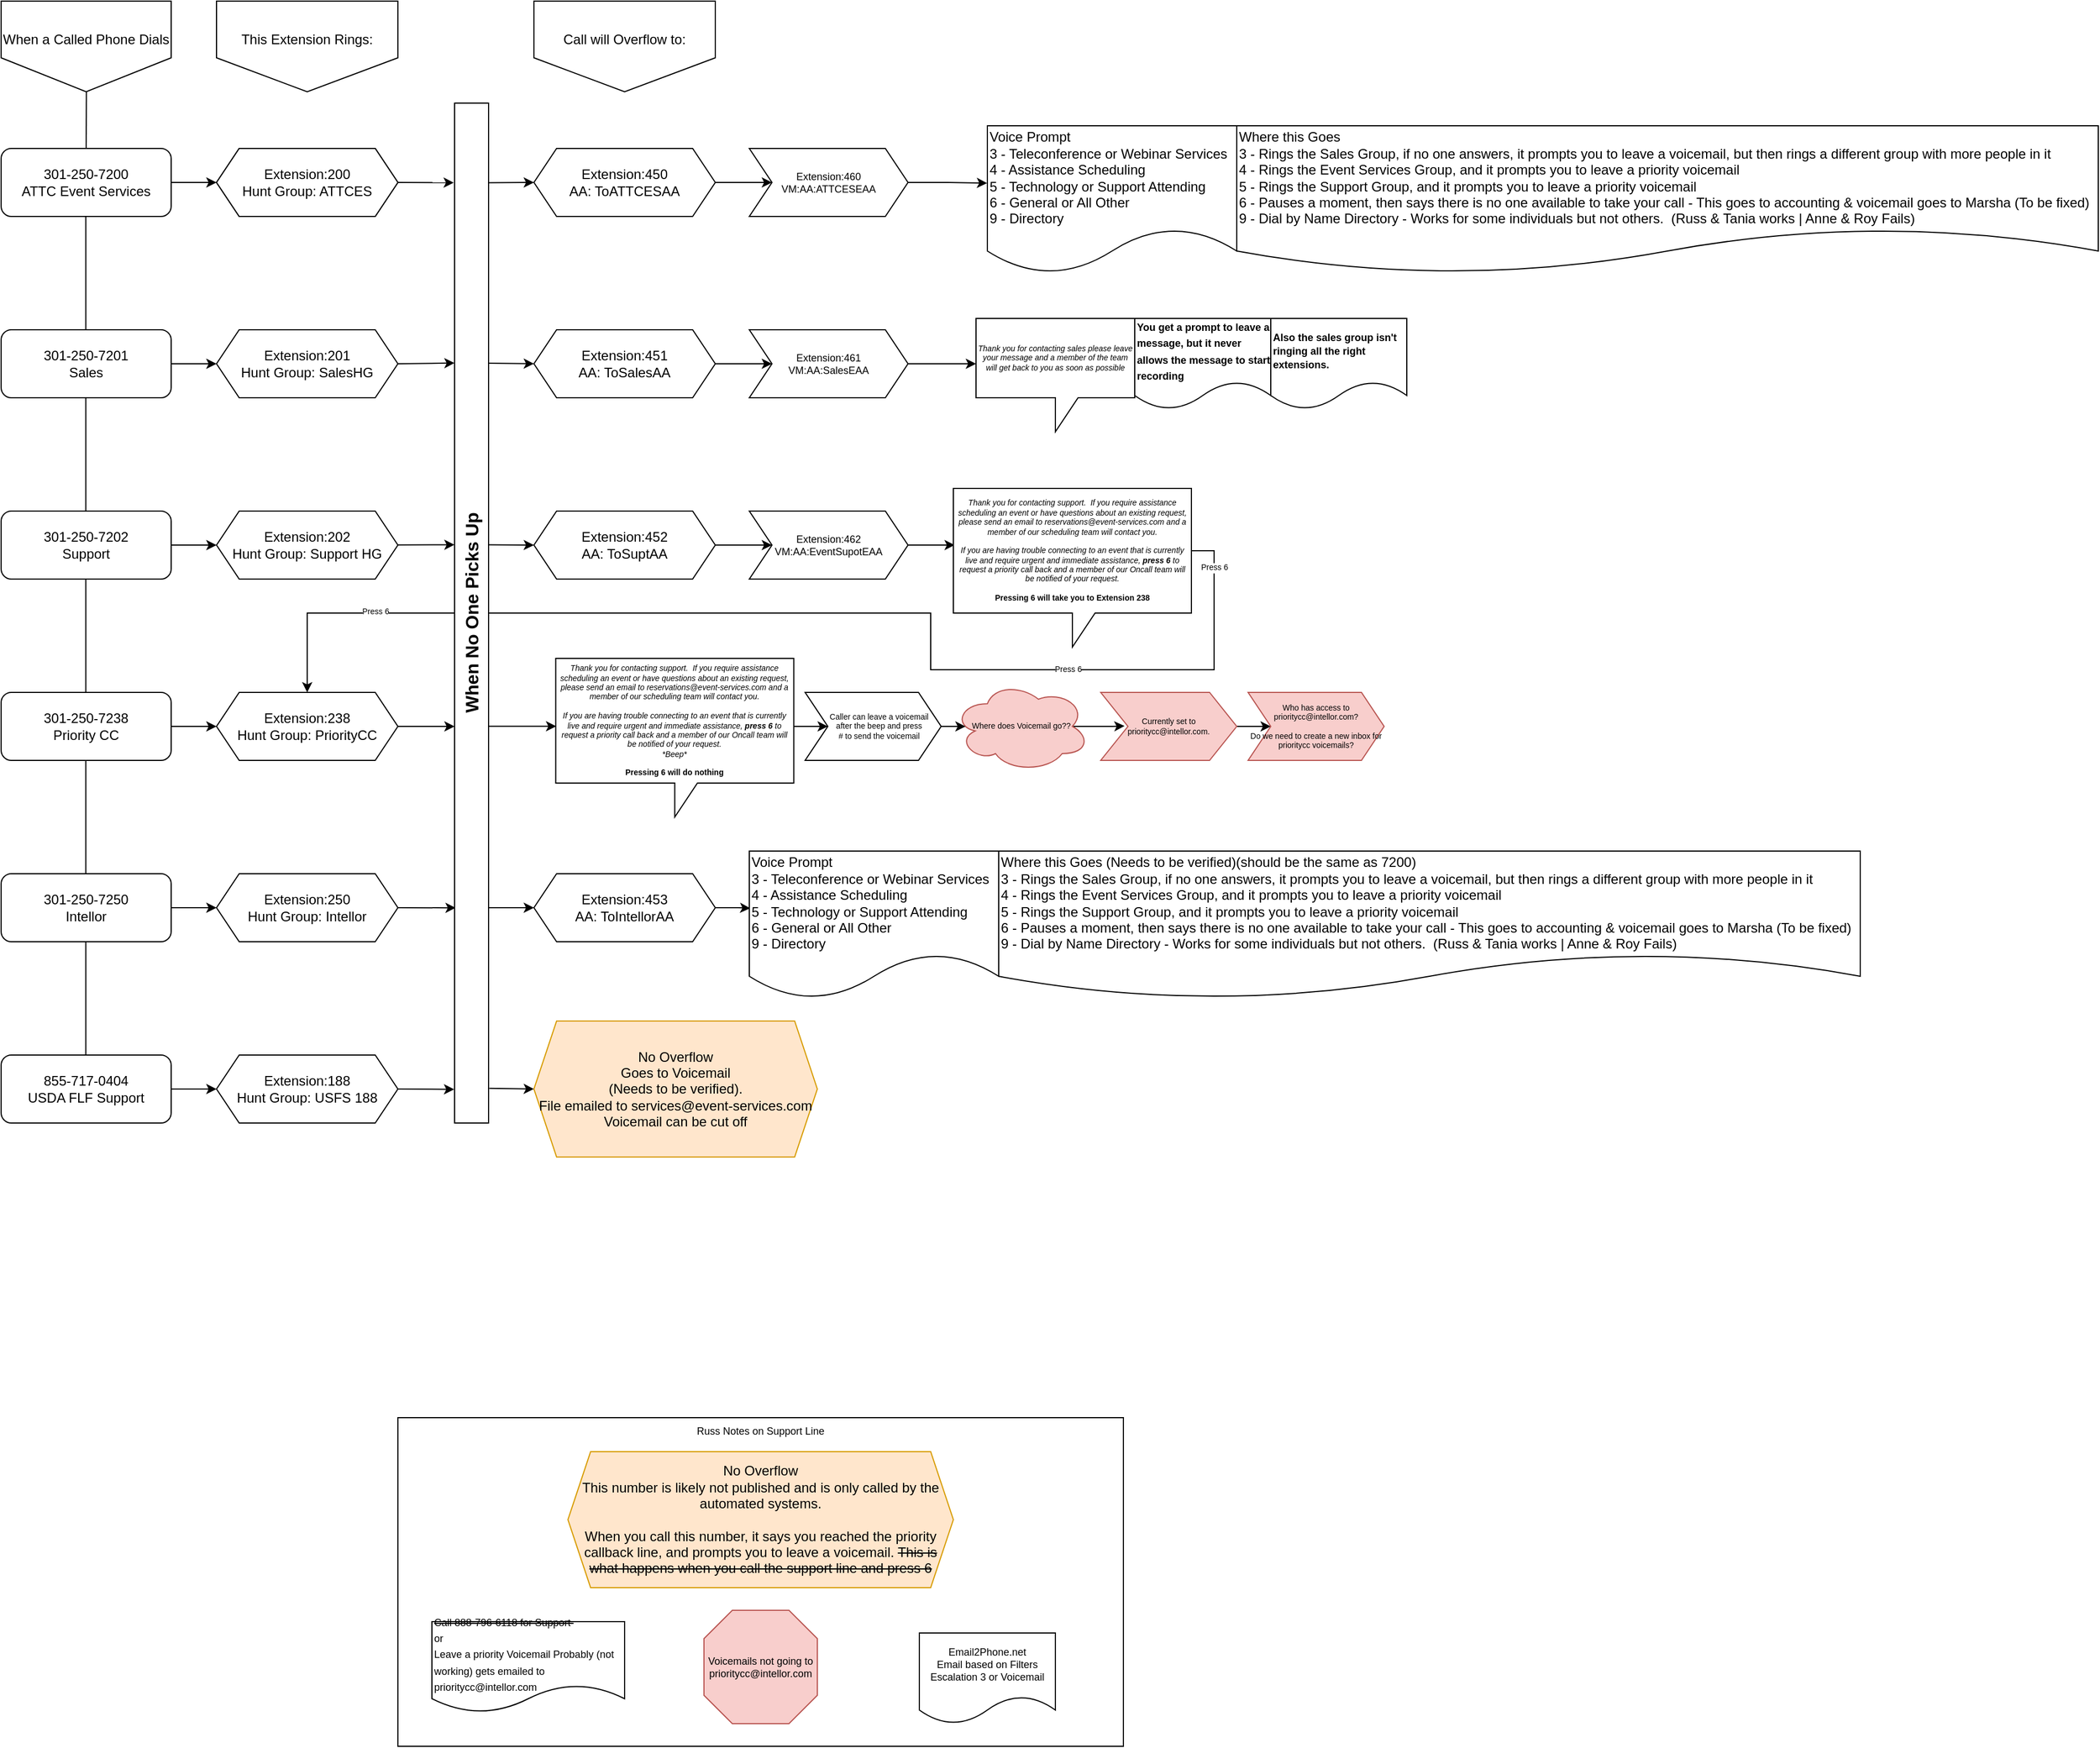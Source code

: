 <mxfile version="20.2.4" type="github">
  <diagram id="C5RBs43oDa-KdzZeNtuy" name="Page-1">
    <mxGraphModel dx="1188" dy="1097" grid="1" gridSize="10" guides="1" tooltips="1" connect="1" arrows="1" fold="1" page="0" pageScale="1" pageWidth="1169" pageHeight="827" math="0" shadow="0">
      <root>
        <mxCell id="WIyWlLk6GJQsqaUBKTNV-0" />
        <mxCell id="WIyWlLk6GJQsqaUBKTNV-1" parent="WIyWlLk6GJQsqaUBKTNV-0" />
        <mxCell id="1OxyW0Cfibc23PzOv6HA-44" value="Russ Notes on Support Line" style="rounded=0;whiteSpace=wrap;html=1;fontSize=9;verticalAlign=top;" parent="WIyWlLk6GJQsqaUBKTNV-1" vertex="1">
          <mxGeometry x="360" y="1240" width="640" height="290" as="geometry" />
        </mxCell>
        <mxCell id="zRHetzy9wdYKqyNyWC3m-38" value="" style="edgeStyle=none;rounded=0;orthogonalLoop=1;jettySize=auto;html=1;fontSize=12;" parent="WIyWlLk6GJQsqaUBKTNV-1" source="zRHetzy9wdYKqyNyWC3m-5" target="zRHetzy9wdYKqyNyWC3m-37" edge="1">
          <mxGeometry relative="1" as="geometry" />
        </mxCell>
        <mxCell id="zRHetzy9wdYKqyNyWC3m-5" value="301-250-7200&lt;br&gt;ATTC Event Services" style="rounded=1;whiteSpace=wrap;html=1;" parent="WIyWlLk6GJQsqaUBKTNV-1" vertex="1">
          <mxGeometry x="10" y="120" width="150" height="60" as="geometry" />
        </mxCell>
        <mxCell id="zRHetzy9wdYKqyNyWC3m-41" value="" style="edgeStyle=none;rounded=0;orthogonalLoop=1;jettySize=auto;html=1;fontSize=12;" parent="WIyWlLk6GJQsqaUBKTNV-1" source="zRHetzy9wdYKqyNyWC3m-6" target="zRHetzy9wdYKqyNyWC3m-40" edge="1">
          <mxGeometry relative="1" as="geometry" />
        </mxCell>
        <mxCell id="zRHetzy9wdYKqyNyWC3m-6" value="301-250-7201&lt;br&gt;Sales" style="rounded=1;whiteSpace=wrap;html=1;" parent="WIyWlLk6GJQsqaUBKTNV-1" vertex="1">
          <mxGeometry x="10" y="280" width="150" height="60" as="geometry" />
        </mxCell>
        <mxCell id="zRHetzy9wdYKqyNyWC3m-49" value="" style="edgeStyle=none;rounded=0;orthogonalLoop=1;jettySize=auto;html=1;fontSize=12;" parent="WIyWlLk6GJQsqaUBKTNV-1" source="zRHetzy9wdYKqyNyWC3m-7" target="zRHetzy9wdYKqyNyWC3m-42" edge="1">
          <mxGeometry relative="1" as="geometry" />
        </mxCell>
        <mxCell id="zRHetzy9wdYKqyNyWC3m-7" value="301-250-7202&lt;br&gt;Support" style="rounded=1;whiteSpace=wrap;html=1;" parent="WIyWlLk6GJQsqaUBKTNV-1" vertex="1">
          <mxGeometry x="10" y="440" width="150" height="60" as="geometry" />
        </mxCell>
        <mxCell id="zRHetzy9wdYKqyNyWC3m-48" value="" style="edgeStyle=none;rounded=0;orthogonalLoop=1;jettySize=auto;html=1;fontSize=12;" parent="WIyWlLk6GJQsqaUBKTNV-1" source="zRHetzy9wdYKqyNyWC3m-12" target="zRHetzy9wdYKqyNyWC3m-43" edge="1">
          <mxGeometry relative="1" as="geometry" />
        </mxCell>
        <mxCell id="zRHetzy9wdYKqyNyWC3m-12" value="301-250-7238&lt;br&gt;Priority CC" style="rounded=1;whiteSpace=wrap;html=1;" parent="WIyWlLk6GJQsqaUBKTNV-1" vertex="1">
          <mxGeometry x="10" y="600" width="150" height="60" as="geometry" />
        </mxCell>
        <mxCell id="zRHetzy9wdYKqyNyWC3m-47" value="" style="edgeStyle=none;rounded=0;orthogonalLoop=1;jettySize=auto;html=1;fontSize=12;" parent="WIyWlLk6GJQsqaUBKTNV-1" source="zRHetzy9wdYKqyNyWC3m-14" target="zRHetzy9wdYKqyNyWC3m-45" edge="1">
          <mxGeometry relative="1" as="geometry" />
        </mxCell>
        <mxCell id="zRHetzy9wdYKqyNyWC3m-14" value="301-250-7250&lt;br&gt;Intellor" style="rounded=1;whiteSpace=wrap;html=1;" parent="WIyWlLk6GJQsqaUBKTNV-1" vertex="1">
          <mxGeometry x="10" y="760" width="150" height="60" as="geometry" />
        </mxCell>
        <mxCell id="zRHetzy9wdYKqyNyWC3m-46" value="" style="edgeStyle=none;rounded=0;orthogonalLoop=1;jettySize=auto;html=1;fontSize=12;" parent="WIyWlLk6GJQsqaUBKTNV-1" source="zRHetzy9wdYKqyNyWC3m-16" target="zRHetzy9wdYKqyNyWC3m-44" edge="1">
          <mxGeometry relative="1" as="geometry" />
        </mxCell>
        <mxCell id="zRHetzy9wdYKqyNyWC3m-16" value="855-717-0404&lt;br&gt;USDA FLF Support" style="rounded=1;whiteSpace=wrap;html=1;" parent="WIyWlLk6GJQsqaUBKTNV-1" vertex="1">
          <mxGeometry x="10" y="920" width="150" height="60" as="geometry" />
        </mxCell>
        <mxCell id="zRHetzy9wdYKqyNyWC3m-18" value="" style="endArrow=none;html=1;rounded=0;exitX=0.5;exitY=0;exitDx=0;exitDy=0;" parent="WIyWlLk6GJQsqaUBKTNV-1" source="zRHetzy9wdYKqyNyWC3m-5" edge="1">
          <mxGeometry width="50" height="50" relative="1" as="geometry">
            <mxPoint x="84.71" y="110" as="sourcePoint" />
            <mxPoint x="85.21" y="70" as="targetPoint" />
          </mxGeometry>
        </mxCell>
        <mxCell id="zRHetzy9wdYKqyNyWC3m-21" value="" style="endArrow=none;html=1;rounded=0;entryX=0.5;entryY=1;entryDx=0;entryDy=0;" parent="WIyWlLk6GJQsqaUBKTNV-1" edge="1">
          <mxGeometry width="50" height="50" relative="1" as="geometry">
            <mxPoint x="84.71" y="440" as="sourcePoint" />
            <mxPoint x="84.71" y="340" as="targetPoint" />
          </mxGeometry>
        </mxCell>
        <mxCell id="zRHetzy9wdYKqyNyWC3m-22" value="" style="endArrow=none;html=1;rounded=0;entryX=0.5;entryY=1;entryDx=0;entryDy=0;" parent="WIyWlLk6GJQsqaUBKTNV-1" edge="1">
          <mxGeometry width="50" height="50" relative="1" as="geometry">
            <mxPoint x="84.71" y="600" as="sourcePoint" />
            <mxPoint x="84.71" y="500" as="targetPoint" />
          </mxGeometry>
        </mxCell>
        <mxCell id="zRHetzy9wdYKqyNyWC3m-23" value="" style="endArrow=none;html=1;rounded=0;entryX=0.5;entryY=1;entryDx=0;entryDy=0;" parent="WIyWlLk6GJQsqaUBKTNV-1" edge="1">
          <mxGeometry width="50" height="50" relative="1" as="geometry">
            <mxPoint x="84.71" y="760" as="sourcePoint" />
            <mxPoint x="84.71" y="660" as="targetPoint" />
          </mxGeometry>
        </mxCell>
        <mxCell id="zRHetzy9wdYKqyNyWC3m-24" value="" style="endArrow=none;html=1;rounded=0;entryX=0.5;entryY=1;entryDx=0;entryDy=0;" parent="WIyWlLk6GJQsqaUBKTNV-1" edge="1">
          <mxGeometry width="50" height="50" relative="1" as="geometry">
            <mxPoint x="84.71" y="920" as="sourcePoint" />
            <mxPoint x="84.71" y="820" as="targetPoint" />
          </mxGeometry>
        </mxCell>
        <mxCell id="zRHetzy9wdYKqyNyWC3m-25" value="" style="endArrow=none;html=1;rounded=0;entryX=0.5;entryY=1;entryDx=0;entryDy=0;" parent="WIyWlLk6GJQsqaUBKTNV-1" edge="1">
          <mxGeometry width="50" height="50" relative="1" as="geometry">
            <mxPoint x="84.71" y="280" as="sourcePoint" />
            <mxPoint x="84.71" y="180" as="targetPoint" />
          </mxGeometry>
        </mxCell>
        <mxCell id="zRHetzy9wdYKqyNyWC3m-37" value="&lt;span style=&quot;&quot; data-lucid-content=&quot;{&amp;quot;t&amp;quot;:&amp;quot;Extension:200 Hunt Group: ATTCES&amp;quot;,&amp;quot;m&amp;quot;:[{&amp;quot;s&amp;quot;:0,&amp;quot;n&amp;quot;:&amp;quot;c&amp;quot;,&amp;quot;v&amp;quot;:&amp;quot;000000ff&amp;quot;,&amp;quot;e&amp;quot;:32},{&amp;quot;s&amp;quot;:0,&amp;quot;n&amp;quot;:&amp;quot;s&amp;quot;,&amp;quot;v&amp;quot;:13.333,&amp;quot;e&amp;quot;:32}]}&quot; data-lucid-type=&quot;application/vnd.lucid.text&quot;&gt;&lt;span style=&quot;color: rgb(0, 0, 0);&quot;&gt;Extension:200&lt;br&gt;Hunt Group: ATTCES&lt;/span&gt;&lt;/span&gt;" style="shape=hexagon;perimeter=hexagonPerimeter2;whiteSpace=wrap;html=1;fixedSize=1;" parent="WIyWlLk6GJQsqaUBKTNV-1" vertex="1">
          <mxGeometry x="200" y="120" width="160" height="60" as="geometry" />
        </mxCell>
        <mxCell id="zRHetzy9wdYKqyNyWC3m-51" value="" style="edgeStyle=none;rounded=0;orthogonalLoop=1;jettySize=auto;html=1;fontSize=16;exitX=1;exitY=0.5;exitDx=0;exitDy=0;entryX=-0.022;entryY=0.078;entryDx=0;entryDy=0;entryPerimeter=0;" parent="WIyWlLk6GJQsqaUBKTNV-1" source="zRHetzy9wdYKqyNyWC3m-39" target="zRHetzy9wdYKqyNyWC3m-50" edge="1">
          <mxGeometry relative="1" as="geometry">
            <mxPoint x="410.41" y="170.39" as="targetPoint" />
            <mxPoint x="360.002" y="170.002" as="sourcePoint" />
          </mxGeometry>
        </mxCell>
        <mxCell id="zRHetzy9wdYKqyNyWC3m-39" value="&lt;span style=&quot;&quot; data-lucid-content=&quot;{&amp;quot;t&amp;quot;:&amp;quot;Extension:200 Hunt Group: ATTCES&amp;quot;,&amp;quot;m&amp;quot;:[{&amp;quot;s&amp;quot;:0,&amp;quot;n&amp;quot;:&amp;quot;c&amp;quot;,&amp;quot;v&amp;quot;:&amp;quot;000000ff&amp;quot;,&amp;quot;e&amp;quot;:32},{&amp;quot;s&amp;quot;:0,&amp;quot;n&amp;quot;:&amp;quot;s&amp;quot;,&amp;quot;v&amp;quot;:13.333,&amp;quot;e&amp;quot;:32}]}&quot; data-lucid-type=&quot;application/vnd.lucid.text&quot;&gt;&lt;span style=&quot;color: rgb(0, 0, 0);&quot;&gt;Extension:200&lt;br&gt;Hunt Group: ATTCES&lt;/span&gt;&lt;/span&gt;" style="shape=hexagon;perimeter=hexagonPerimeter2;whiteSpace=wrap;html=1;fixedSize=1;" parent="WIyWlLk6GJQsqaUBKTNV-1" vertex="1">
          <mxGeometry x="200" y="120" width="160" height="60" as="geometry" />
        </mxCell>
        <mxCell id="zRHetzy9wdYKqyNyWC3m-52" value="" style="edgeStyle=none;rounded=0;orthogonalLoop=1;jettySize=auto;html=1;fontSize=16;entryX=0;entryY=0.219;entryDx=0;entryDy=0;entryPerimeter=0;" parent="WIyWlLk6GJQsqaUBKTNV-1" edge="1">
          <mxGeometry relative="1" as="geometry">
            <mxPoint x="410" y="309.34" as="targetPoint" />
            <mxPoint x="359.325" y="309.987" as="sourcePoint" />
          </mxGeometry>
        </mxCell>
        <mxCell id="zRHetzy9wdYKqyNyWC3m-40" value="&lt;span style=&quot;&quot; data-lucid-content=&quot;{&amp;quot;t&amp;quot;:&amp;quot;Extension:200 Hunt Group: ATTCES&amp;quot;,&amp;quot;m&amp;quot;:[{&amp;quot;s&amp;quot;:0,&amp;quot;n&amp;quot;:&amp;quot;c&amp;quot;,&amp;quot;v&amp;quot;:&amp;quot;000000ff&amp;quot;,&amp;quot;e&amp;quot;:32},{&amp;quot;s&amp;quot;:0,&amp;quot;n&amp;quot;:&amp;quot;s&amp;quot;,&amp;quot;v&amp;quot;:13.333,&amp;quot;e&amp;quot;:32}]}&quot; data-lucid-type=&quot;application/vnd.lucid.text&quot;&gt;&lt;span style=&quot;color: rgb(0, 0, 0);&quot;&gt;Extension:201&lt;br&gt;Hunt Group: SalesHG&lt;/span&gt;&lt;/span&gt;" style="shape=hexagon;perimeter=hexagonPerimeter2;whiteSpace=wrap;html=1;fixedSize=1;" parent="WIyWlLk6GJQsqaUBKTNV-1" vertex="1">
          <mxGeometry x="200" y="280" width="160" height="60" as="geometry" />
        </mxCell>
        <mxCell id="zRHetzy9wdYKqyNyWC3m-53" value="" style="edgeStyle=none;rounded=0;orthogonalLoop=1;jettySize=auto;html=1;fontSize=16;entryX=0;entryY=0.433;entryDx=0;entryDy=0;entryPerimeter=0;" parent="WIyWlLk6GJQsqaUBKTNV-1" source="zRHetzy9wdYKqyNyWC3m-42" target="zRHetzy9wdYKqyNyWC3m-50" edge="1">
          <mxGeometry relative="1" as="geometry" />
        </mxCell>
        <mxCell id="zRHetzy9wdYKqyNyWC3m-42" value="&lt;span style=&quot;&quot; data-lucid-content=&quot;{&amp;quot;t&amp;quot;:&amp;quot;Extension:200 Hunt Group: ATTCES&amp;quot;,&amp;quot;m&amp;quot;:[{&amp;quot;s&amp;quot;:0,&amp;quot;n&amp;quot;:&amp;quot;c&amp;quot;,&amp;quot;v&amp;quot;:&amp;quot;000000ff&amp;quot;,&amp;quot;e&amp;quot;:32},{&amp;quot;s&amp;quot;:0,&amp;quot;n&amp;quot;:&amp;quot;s&amp;quot;,&amp;quot;v&amp;quot;:13.333,&amp;quot;e&amp;quot;:32}]}&quot; data-lucid-type=&quot;application/vnd.lucid.text&quot;&gt;&lt;span style=&quot;color: rgb(0, 0, 0);&quot;&gt;Extension:202&lt;br&gt;Hunt Group: Support HG&lt;/span&gt;&lt;/span&gt;" style="shape=hexagon;perimeter=hexagonPerimeter2;whiteSpace=wrap;html=1;fixedSize=1;" parent="WIyWlLk6GJQsqaUBKTNV-1" vertex="1">
          <mxGeometry x="200" y="440" width="160" height="60" as="geometry" />
        </mxCell>
        <mxCell id="zRHetzy9wdYKqyNyWC3m-54" value="" style="edgeStyle=none;rounded=0;orthogonalLoop=1;jettySize=auto;html=1;fontSize=16;" parent="WIyWlLk6GJQsqaUBKTNV-1" source="zRHetzy9wdYKqyNyWC3m-43" edge="1">
          <mxGeometry relative="1" as="geometry">
            <mxPoint x="410" y="630" as="targetPoint" />
          </mxGeometry>
        </mxCell>
        <mxCell id="zRHetzy9wdYKqyNyWC3m-43" value="&lt;span style=&quot;&quot; data-lucid-content=&quot;{&amp;quot;t&amp;quot;:&amp;quot;Extension:200 Hunt Group: ATTCES&amp;quot;,&amp;quot;m&amp;quot;:[{&amp;quot;s&amp;quot;:0,&amp;quot;n&amp;quot;:&amp;quot;c&amp;quot;,&amp;quot;v&amp;quot;:&amp;quot;000000ff&amp;quot;,&amp;quot;e&amp;quot;:32},{&amp;quot;s&amp;quot;:0,&amp;quot;n&amp;quot;:&amp;quot;s&amp;quot;,&amp;quot;v&amp;quot;:13.333,&amp;quot;e&amp;quot;:32}]}&quot; data-lucid-type=&quot;application/vnd.lucid.text&quot;&gt;&lt;span style=&quot;color: rgb(0, 0, 0);&quot;&gt;Extension:238&lt;br&gt;Hunt Group: PriorityCC&lt;/span&gt;&lt;/span&gt;" style="shape=hexagon;perimeter=hexagonPerimeter2;whiteSpace=wrap;html=1;fixedSize=1;" parent="WIyWlLk6GJQsqaUBKTNV-1" vertex="1">
          <mxGeometry x="200" y="600" width="160" height="60" as="geometry" />
        </mxCell>
        <mxCell id="zRHetzy9wdYKqyNyWC3m-56" value="" style="edgeStyle=none;rounded=0;orthogonalLoop=1;jettySize=auto;html=1;fontSize=16;entryX=-0.011;entryY=0.967;entryDx=0;entryDy=0;entryPerimeter=0;exitX=1;exitY=0.5;exitDx=0;exitDy=0;" parent="WIyWlLk6GJQsqaUBKTNV-1" source="zRHetzy9wdYKqyNyWC3m-44" target="zRHetzy9wdYKqyNyWC3m-50" edge="1">
          <mxGeometry relative="1" as="geometry" />
        </mxCell>
        <mxCell id="zRHetzy9wdYKqyNyWC3m-44" value="&lt;span style=&quot;&quot; data-lucid-content=&quot;{&amp;quot;t&amp;quot;:&amp;quot;Extension:200 Hunt Group: ATTCES&amp;quot;,&amp;quot;m&amp;quot;:[{&amp;quot;s&amp;quot;:0,&amp;quot;n&amp;quot;:&amp;quot;c&amp;quot;,&amp;quot;v&amp;quot;:&amp;quot;000000ff&amp;quot;,&amp;quot;e&amp;quot;:32},{&amp;quot;s&amp;quot;:0,&amp;quot;n&amp;quot;:&amp;quot;s&amp;quot;,&amp;quot;v&amp;quot;:13.333,&amp;quot;e&amp;quot;:32}]}&quot; data-lucid-type=&quot;application/vnd.lucid.text&quot;&gt;&lt;span style=&quot;color: rgb(0, 0, 0);&quot;&gt;Extension:188&lt;br&gt;Hunt Group: USFS 188&lt;/span&gt;&lt;/span&gt;" style="shape=hexagon;perimeter=hexagonPerimeter2;whiteSpace=wrap;html=1;fixedSize=1;" parent="WIyWlLk6GJQsqaUBKTNV-1" vertex="1">
          <mxGeometry x="200" y="920" width="160" height="60" as="geometry" />
        </mxCell>
        <mxCell id="zRHetzy9wdYKqyNyWC3m-55" value="" style="edgeStyle=none;rounded=0;orthogonalLoop=1;jettySize=auto;html=1;fontSize=16;entryX=0.033;entryY=0.789;entryDx=0;entryDy=0;entryPerimeter=0;exitX=1;exitY=0.5;exitDx=0;exitDy=0;" parent="WIyWlLk6GJQsqaUBKTNV-1" source="zRHetzy9wdYKqyNyWC3m-45" target="zRHetzy9wdYKqyNyWC3m-50" edge="1">
          <mxGeometry relative="1" as="geometry">
            <mxPoint x="359.624" y="793.437" as="sourcePoint" />
            <mxPoint x="410" y="793.08" as="targetPoint" />
          </mxGeometry>
        </mxCell>
        <mxCell id="zRHetzy9wdYKqyNyWC3m-45" value="&lt;span style=&quot;&quot; data-lucid-content=&quot;{&amp;quot;t&amp;quot;:&amp;quot;Extension:200 Hunt Group: ATTCES&amp;quot;,&amp;quot;m&amp;quot;:[{&amp;quot;s&amp;quot;:0,&amp;quot;n&amp;quot;:&amp;quot;c&amp;quot;,&amp;quot;v&amp;quot;:&amp;quot;000000ff&amp;quot;,&amp;quot;e&amp;quot;:32},{&amp;quot;s&amp;quot;:0,&amp;quot;n&amp;quot;:&amp;quot;s&amp;quot;,&amp;quot;v&amp;quot;:13.333,&amp;quot;e&amp;quot;:32}]}&quot; data-lucid-type=&quot;application/vnd.lucid.text&quot;&gt;&lt;span style=&quot;color: rgb(0, 0, 0);&quot;&gt;Extension:250&lt;br&gt;Hunt Group: Intellor&lt;/span&gt;&lt;/span&gt;" style="shape=hexagon;perimeter=hexagonPerimeter2;whiteSpace=wrap;html=1;fixedSize=1;" parent="WIyWlLk6GJQsqaUBKTNV-1" vertex="1">
          <mxGeometry x="200" y="760" width="160" height="60" as="geometry" />
        </mxCell>
        <mxCell id="1OxyW0Cfibc23PzOv6HA-19" value="" style="edgeStyle=orthogonalEdgeStyle;rounded=0;orthogonalLoop=1;jettySize=auto;html=1;entryX=0;entryY=0.5;entryDx=0;entryDy=0;" parent="WIyWlLk6GJQsqaUBKTNV-1" source="1OxyW0Cfibc23PzOv6HA-1" target="1OxyW0Cfibc23PzOv6HA-35" edge="1">
          <mxGeometry relative="1" as="geometry">
            <mxPoint x="720" y="150" as="targetPoint" />
          </mxGeometry>
        </mxCell>
        <mxCell id="1OxyW0Cfibc23PzOv6HA-1" value="&lt;span style=&quot;&quot; data-lucid-content=&quot;{&amp;quot;t&amp;quot;:&amp;quot;Extension:200 Hunt Group: ATTCES&amp;quot;,&amp;quot;m&amp;quot;:[{&amp;quot;s&amp;quot;:0,&amp;quot;n&amp;quot;:&amp;quot;c&amp;quot;,&amp;quot;v&amp;quot;:&amp;quot;000000ff&amp;quot;,&amp;quot;e&amp;quot;:32},{&amp;quot;s&amp;quot;:0,&amp;quot;n&amp;quot;:&amp;quot;s&amp;quot;,&amp;quot;v&amp;quot;:13.333,&amp;quot;e&amp;quot;:32}]}&quot; data-lucid-type=&quot;application/vnd.lucid.text&quot;&gt;&lt;span style=&quot;color: rgb(0, 0, 0);&quot;&gt;Extension:450&lt;br&gt;AA: ToATTCESAA&lt;/span&gt;&lt;/span&gt;" style="shape=hexagon;perimeter=hexagonPerimeter2;whiteSpace=wrap;html=1;fixedSize=1;" parent="WIyWlLk6GJQsqaUBKTNV-1" vertex="1">
          <mxGeometry x="480" y="120" width="160" height="60" as="geometry" />
        </mxCell>
        <mxCell id="1OxyW0Cfibc23PzOv6HA-22" value="" style="edgeStyle=orthogonalEdgeStyle;rounded=0;orthogonalLoop=1;jettySize=auto;html=1;fontSize=9;" parent="WIyWlLk6GJQsqaUBKTNV-1" source="1OxyW0Cfibc23PzOv6HA-2" edge="1">
          <mxGeometry relative="1" as="geometry">
            <mxPoint x="690" y="310" as="targetPoint" />
          </mxGeometry>
        </mxCell>
        <mxCell id="1OxyW0Cfibc23PzOv6HA-2" value="&lt;span style=&quot;&quot; data-lucid-content=&quot;{&amp;quot;t&amp;quot;:&amp;quot;Extension:200 Hunt Group: ATTCES&amp;quot;,&amp;quot;m&amp;quot;:[{&amp;quot;s&amp;quot;:0,&amp;quot;n&amp;quot;:&amp;quot;c&amp;quot;,&amp;quot;v&amp;quot;:&amp;quot;000000ff&amp;quot;,&amp;quot;e&amp;quot;:32},{&amp;quot;s&amp;quot;:0,&amp;quot;n&amp;quot;:&amp;quot;s&amp;quot;,&amp;quot;v&amp;quot;:13.333,&amp;quot;e&amp;quot;:32}]}&quot; data-lucid-type=&quot;application/vnd.lucid.text&quot;&gt;&lt;span style=&quot;color: rgb(0, 0, 0);&quot;&gt;Extension:451&lt;br&gt;AA: ToSalesAA&lt;/span&gt;&lt;/span&gt;" style="shape=hexagon;perimeter=hexagonPerimeter2;whiteSpace=wrap;html=1;fixedSize=1;" parent="WIyWlLk6GJQsqaUBKTNV-1" vertex="1">
          <mxGeometry x="480" y="280" width="160" height="60" as="geometry" />
        </mxCell>
        <mxCell id="1OxyW0Cfibc23PzOv6HA-24" value="" style="edgeStyle=orthogonalEdgeStyle;rounded=0;orthogonalLoop=1;jettySize=auto;html=1;fontSize=9;entryX=0;entryY=0.5;entryDx=0;entryDy=0;" parent="WIyWlLk6GJQsqaUBKTNV-1" source="1OxyW0Cfibc23PzOv6HA-3" target="1OxyW0Cfibc23PzOv6HA-42" edge="1">
          <mxGeometry relative="1" as="geometry" />
        </mxCell>
        <mxCell id="1OxyW0Cfibc23PzOv6HA-3" value="&lt;span style=&quot;&quot; data-lucid-content=&quot;{&amp;quot;t&amp;quot;:&amp;quot;Extension:200 Hunt Group: ATTCES&amp;quot;,&amp;quot;m&amp;quot;:[{&amp;quot;s&amp;quot;:0,&amp;quot;n&amp;quot;:&amp;quot;c&amp;quot;,&amp;quot;v&amp;quot;:&amp;quot;000000ff&amp;quot;,&amp;quot;e&amp;quot;:32},{&amp;quot;s&amp;quot;:0,&amp;quot;n&amp;quot;:&amp;quot;s&amp;quot;,&amp;quot;v&amp;quot;:13.333,&amp;quot;e&amp;quot;:32}]}&quot; data-lucid-type=&quot;application/vnd.lucid.text&quot;&gt;&lt;span style=&quot;color: rgb(0, 0, 0);&quot;&gt;Extension:452&lt;br&gt;AA: ToSuptAA&lt;/span&gt;&lt;/span&gt;" style="shape=hexagon;perimeter=hexagonPerimeter2;whiteSpace=wrap;html=1;fixedSize=1;" parent="WIyWlLk6GJQsqaUBKTNV-1" vertex="1">
          <mxGeometry x="480" y="440" width="160" height="60" as="geometry" />
        </mxCell>
        <mxCell id="1OxyW0Cfibc23PzOv6HA-4" value="No Overflow&lt;br&gt;This number is likely not published and is only called by the automated systems.&lt;br&gt;&lt;br&gt;When you call this number, it says you reached the priority callback line, and prompts you to leave a voicemail. &lt;strike&gt;This is what happens when you call the support line and press 6&lt;/strike&gt;" style="shape=hexagon;perimeter=hexagonPerimeter2;whiteSpace=wrap;html=1;fixedSize=1;fillColor=#ffe6cc;strokeColor=#d79b00;" parent="WIyWlLk6GJQsqaUBKTNV-1" vertex="1">
          <mxGeometry x="510" y="1270" width="340" height="120" as="geometry" />
        </mxCell>
        <mxCell id="1OxyW0Cfibc23PzOv6HA-31" value="" style="edgeStyle=orthogonalEdgeStyle;rounded=0;orthogonalLoop=1;jettySize=auto;html=1;fontSize=9;entryX=0.004;entryY=0.388;entryDx=0;entryDy=0;entryPerimeter=0;" parent="WIyWlLk6GJQsqaUBKTNV-1" source="1OxyW0Cfibc23PzOv6HA-5" target="1OxyW0Cfibc23PzOv6HA-29" edge="1">
          <mxGeometry relative="1" as="geometry" />
        </mxCell>
        <mxCell id="1OxyW0Cfibc23PzOv6HA-5" value="&lt;span style=&quot;&quot; data-lucid-content=&quot;{&amp;quot;t&amp;quot;:&amp;quot;Extension:200 Hunt Group: ATTCES&amp;quot;,&amp;quot;m&amp;quot;:[{&amp;quot;s&amp;quot;:0,&amp;quot;n&amp;quot;:&amp;quot;c&amp;quot;,&amp;quot;v&amp;quot;:&amp;quot;000000ff&amp;quot;,&amp;quot;e&amp;quot;:32},{&amp;quot;s&amp;quot;:0,&amp;quot;n&amp;quot;:&amp;quot;s&amp;quot;,&amp;quot;v&amp;quot;:13.333,&amp;quot;e&amp;quot;:32}]}&quot; data-lucid-type=&quot;application/vnd.lucid.text&quot;&gt;&lt;span style=&quot;color: rgb(0, 0, 0);&quot;&gt;Extension:453&lt;br&gt;AA: ToIntellorAA&lt;/span&gt;&lt;/span&gt;" style="shape=hexagon;perimeter=hexagonPerimeter2;whiteSpace=wrap;html=1;fixedSize=1;" parent="WIyWlLk6GJQsqaUBKTNV-1" vertex="1">
          <mxGeometry x="480" y="760" width="160" height="60" as="geometry" />
        </mxCell>
        <mxCell id="1OxyW0Cfibc23PzOv6HA-6" value="No Overflow&lt;br&gt;Goes to Voicemail&lt;br&gt;(Needs to be verified).&lt;br&gt;File emailed to services@event-services.com&lt;br&gt;Voicemail can be cut off" style="shape=hexagon;perimeter=hexagonPerimeter2;whiteSpace=wrap;html=1;fixedSize=1;fillColor=#ffe6cc;strokeColor=#d79b00;" parent="WIyWlLk6GJQsqaUBKTNV-1" vertex="1">
          <mxGeometry x="480" y="890" width="250" height="120" as="geometry" />
        </mxCell>
        <mxCell id="1OxyW0Cfibc23PzOv6HA-7" value="" style="endArrow=classic;html=1;rounded=0;exitX=1.011;exitY=0.078;exitDx=0;exitDy=0;exitPerimeter=0;" parent="WIyWlLk6GJQsqaUBKTNV-1" source="zRHetzy9wdYKqyNyWC3m-50" edge="1">
          <mxGeometry width="50" height="50" relative="1" as="geometry">
            <mxPoint x="430" y="200" as="sourcePoint" />
            <mxPoint x="480" y="150" as="targetPoint" />
          </mxGeometry>
        </mxCell>
        <mxCell id="1OxyW0Cfibc23PzOv6HA-8" value="" style="endArrow=classic;html=1;rounded=0;entryX=0;entryY=0.5;entryDx=0;entryDy=0;exitX=1.011;exitY=0.255;exitDx=0;exitDy=0;exitPerimeter=0;" parent="WIyWlLk6GJQsqaUBKTNV-1" source="zRHetzy9wdYKqyNyWC3m-50" target="1OxyW0Cfibc23PzOv6HA-2" edge="1">
          <mxGeometry width="50" height="50" relative="1" as="geometry">
            <mxPoint x="460" y="360" as="sourcePoint" />
            <mxPoint x="470" y="290" as="targetPoint" />
          </mxGeometry>
        </mxCell>
        <mxCell id="1OxyW0Cfibc23PzOv6HA-9" value="" style="endArrow=classic;html=1;rounded=0;entryX=0;entryY=0.5;entryDx=0;entryDy=0;exitX=1;exitY=0.433;exitDx=0;exitDy=0;exitPerimeter=0;" parent="WIyWlLk6GJQsqaUBKTNV-1" source="zRHetzy9wdYKqyNyWC3m-50" target="1OxyW0Cfibc23PzOv6HA-3" edge="1">
          <mxGeometry width="50" height="50" relative="1" as="geometry">
            <mxPoint x="450" y="470" as="sourcePoint" />
            <mxPoint x="470" y="470" as="targetPoint" />
          </mxGeometry>
        </mxCell>
        <mxCell id="1OxyW0Cfibc23PzOv6HA-11" value="" style="endArrow=classic;html=1;rounded=0;entryX=0;entryY=0.5;entryDx=0;entryDy=0;" parent="WIyWlLk6GJQsqaUBKTNV-1" edge="1">
          <mxGeometry width="50" height="50" relative="1" as="geometry">
            <mxPoint x="440" y="790" as="sourcePoint" />
            <mxPoint x="480" y="790" as="targetPoint" />
          </mxGeometry>
        </mxCell>
        <mxCell id="1OxyW0Cfibc23PzOv6HA-12" value="" style="endArrow=classic;html=1;rounded=0;entryX=0;entryY=0.5;entryDx=0;entryDy=0;exitX=1.022;exitY=0.966;exitDx=0;exitDy=0;exitPerimeter=0;" parent="WIyWlLk6GJQsqaUBKTNV-1" source="zRHetzy9wdYKqyNyWC3m-50" target="1OxyW0Cfibc23PzOv6HA-6" edge="1">
          <mxGeometry width="50" height="50" relative="1" as="geometry">
            <mxPoint x="420" y="970" as="sourcePoint" />
            <mxPoint x="470" y="920" as="targetPoint" />
          </mxGeometry>
        </mxCell>
        <mxCell id="1OxyW0Cfibc23PzOv6HA-14" value="This Extension Rings:" style="shape=offPageConnector;whiteSpace=wrap;html=1;spacingTop=-13;" parent="WIyWlLk6GJQsqaUBKTNV-1" vertex="1">
          <mxGeometry x="200" y="-10" width="160" height="80" as="geometry" />
        </mxCell>
        <mxCell id="1OxyW0Cfibc23PzOv6HA-15" value="Call will Overflow to:" style="shape=offPageConnector;whiteSpace=wrap;html=1;spacingTop=-13;" parent="WIyWlLk6GJQsqaUBKTNV-1" vertex="1">
          <mxGeometry x="480" y="-10" width="160" height="80" as="geometry" />
        </mxCell>
        <mxCell id="1OxyW0Cfibc23PzOv6HA-16" value="&lt;p style=&quot;line-height: 0;&quot;&gt;When a Called Phone Dials&lt;/p&gt;" style="shape=offPageConnector;whiteSpace=wrap;html=1;align=center;verticalAlign=middle;horizontal=1;spacingTop=-15;" parent="WIyWlLk6GJQsqaUBKTNV-1" vertex="1">
          <mxGeometry x="10" y="-10" width="150" height="80" as="geometry" />
        </mxCell>
        <mxCell id="1OxyW0Cfibc23PzOv6HA-18" value="Where this Goes&lt;br&gt;3 - Rings the Sales Group, if no one answers, it prompts you to leave a voicemail, but then rings a different group with more people in it&lt;br&gt;4 - Rings the Event Services Group, and it prompts you to leave a priority voicemail&lt;br&gt;5 - Rings the Support Group, and it prompts you to leave a priority voicemail&lt;br&gt;6 - Pauses a moment, then says there is no one available to take your call - This goes to accounting &amp;amp; voicemail goes to Marsha (To be fixed)&lt;br&gt;9 - Dial by Name Directory - Works for some individuals but not others.&amp;nbsp; (Russ &amp;amp; Tania works | Anne &amp;amp; Roy Fails)&amp;nbsp;" style="shape=document;whiteSpace=wrap;html=1;boundedLbl=1;align=left;" parent="WIyWlLk6GJQsqaUBKTNV-1" vertex="1">
          <mxGeometry x="1100" y="100" width="760" height="130" as="geometry" />
        </mxCell>
        <mxCell id="1OxyW0Cfibc23PzOv6HA-20" value="&lt;font size=&quot;1&quot; style=&quot;&quot;&gt;&lt;b style=&quot;font-size: 9px;&quot;&gt;You get a prompt to leave a message, but it never allows the message to start recording&lt;/b&gt;&lt;/font&gt;" style="shape=document;whiteSpace=wrap;html=1;boundedLbl=1;align=left;" parent="WIyWlLk6GJQsqaUBKTNV-1" vertex="1">
          <mxGeometry x="1010" y="270" width="120" height="80" as="geometry" />
        </mxCell>
        <mxCell id="1OxyW0Cfibc23PzOv6HA-21" value="&lt;font style=&quot;font-size: 9px;&quot;&gt;&lt;b&gt;Also the sales group isn&#39;t ringing all the right extensions.&lt;/b&gt;&lt;/font&gt;" style="shape=document;whiteSpace=wrap;html=1;boundedLbl=1;fontSize=10;align=left;" parent="WIyWlLk6GJQsqaUBKTNV-1" vertex="1">
          <mxGeometry x="1130" y="270" width="120" height="80" as="geometry" />
        </mxCell>
        <mxCell id="1OxyW0Cfibc23PzOv6HA-23" value="&lt;font style=&quot;font-size: 9px;&quot;&gt;&lt;strike&gt;Call 888-796-6118 for Support&amp;nbsp;&lt;br&gt;&lt;/strike&gt;or&lt;br&gt;Leave a priority Voicemail Probably (not working) gets emailed to prioritycc@intellor.com&lt;/font&gt;" style="shape=document;whiteSpace=wrap;html=1;boundedLbl=1;align=left;" parent="WIyWlLk6GJQsqaUBKTNV-1" vertex="1">
          <mxGeometry x="390" y="1420" width="170" height="80" as="geometry" />
        </mxCell>
        <mxCell id="1OxyW0Cfibc23PzOv6HA-27" value="Email2Phone.net&lt;br&gt;Email based on Filters&lt;br&gt;Escalation 3 or Voicemail" style="shape=document;whiteSpace=wrap;html=1;boundedLbl=1;fontSize=9;" parent="WIyWlLk6GJQsqaUBKTNV-1" vertex="1">
          <mxGeometry x="820" y="1430" width="120" height="80" as="geometry" />
        </mxCell>
        <mxCell id="1OxyW0Cfibc23PzOv6HA-29" value="Voice Prompt&lt;br&gt;3 - Teleconference or Webinar Services&lt;br&gt;4 - Assistance Scheduling&lt;br&gt;5 - Technology or Support Attending&lt;br&gt;6 - General or All Other&lt;br&gt;9 - Directory" style="shape=document;whiteSpace=wrap;html=1;boundedLbl=1;align=left;" parent="WIyWlLk6GJQsqaUBKTNV-1" vertex="1">
          <mxGeometry x="670" y="740" width="220" height="130" as="geometry" />
        </mxCell>
        <mxCell id="1OxyW0Cfibc23PzOv6HA-30" value="Where this Goes (Needs to be verified)(should be the same as 7200)&lt;br&gt;3 - Rings the Sales Group, if no one answers, it prompts you to leave a voicemail, but then rings a different group with more people in it&lt;br&gt;4 - Rings the Event Services Group, and it prompts you to leave a priority voicemail&lt;br&gt;5 - Rings the Support Group, and it prompts you to leave a priority voicemail&lt;br&gt;6 - Pauses a moment, then says there is no one available to take your call - This goes to accounting &amp;amp; voicemail goes to Marsha (To be fixed)&lt;br&gt;9 - Dial by Name Directory - Works for some individuals but not others.&amp;nbsp; (Russ &amp;amp; Tania works | Anne &amp;amp; Roy Fails)&amp;nbsp;" style="shape=document;whiteSpace=wrap;html=1;boundedLbl=1;align=left;" parent="WIyWlLk6GJQsqaUBKTNV-1" vertex="1">
          <mxGeometry x="890" y="740" width="760" height="130" as="geometry" />
        </mxCell>
        <mxCell id="1OxyW0Cfibc23PzOv6HA-32" value="Voicemails not going to prioritycc@intellor.com" style="verticalLabelPosition=middle;verticalAlign=middle;html=1;shape=mxgraph.basic.polygon;polyCoords=[[0.25,0],[0.75,0],[1,0.25],[1,0.75],[0.75,1],[0.25,1],[0,0.75],[0,0.25]];polyline=0;fontSize=9;labelPosition=center;align=center;whiteSpace=wrap;fillColor=#f8cecc;strokeColor=#b85450;" parent="WIyWlLk6GJQsqaUBKTNV-1" vertex="1">
          <mxGeometry x="630" y="1410" width="100" height="100" as="geometry" />
        </mxCell>
        <mxCell id="1OxyW0Cfibc23PzOv6HA-49" value="" style="edgeStyle=orthogonalEdgeStyle;rounded=0;orthogonalLoop=1;jettySize=auto;html=1;fontSize=9;entryX=-0.001;entryY=0.389;entryDx=0;entryDy=0;entryPerimeter=0;" parent="WIyWlLk6GJQsqaUBKTNV-1" source="1OxyW0Cfibc23PzOv6HA-35" target="1OxyW0Cfibc23PzOv6HA-17" edge="1">
          <mxGeometry relative="1" as="geometry" />
        </mxCell>
        <mxCell id="1OxyW0Cfibc23PzOv6HA-35" value="Extension:460&lt;br&gt;VM:AA:ATTCESEAA" style="shape=step;perimeter=stepPerimeter;whiteSpace=wrap;html=1;fixedSize=1;fontSize=9;" parent="WIyWlLk6GJQsqaUBKTNV-1" vertex="1">
          <mxGeometry x="670" y="120" width="140" height="60" as="geometry" />
        </mxCell>
        <mxCell id="1OxyW0Cfibc23PzOv6HA-40" style="edgeStyle=orthogonalEdgeStyle;rounded=0;orthogonalLoop=1;jettySize=auto;html=1;fontSize=9;" parent="WIyWlLk6GJQsqaUBKTNV-1" source="1OxyW0Cfibc23PzOv6HA-39" edge="1">
          <mxGeometry relative="1" as="geometry">
            <mxPoint x="870" y="310" as="targetPoint" />
          </mxGeometry>
        </mxCell>
        <mxCell id="1OxyW0Cfibc23PzOv6HA-39" value="Extension:461&lt;br&gt;VM:AA:SalesEAA" style="shape=step;perimeter=stepPerimeter;whiteSpace=wrap;html=1;fixedSize=1;fontSize=9;" parent="WIyWlLk6GJQsqaUBKTNV-1" vertex="1">
          <mxGeometry x="670" y="280" width="140" height="60" as="geometry" />
        </mxCell>
        <mxCell id="1OxyW0Cfibc23PzOv6HA-51" value="" style="edgeStyle=orthogonalEdgeStyle;rounded=0;orthogonalLoop=1;jettySize=auto;html=1;fontSize=9;entryX=0.006;entryY=0.357;entryDx=0;entryDy=0;entryPerimeter=0;" parent="WIyWlLk6GJQsqaUBKTNV-1" source="1OxyW0Cfibc23PzOv6HA-42" target="1OxyW0Cfibc23PzOv6HA-50" edge="1">
          <mxGeometry relative="1" as="geometry" />
        </mxCell>
        <mxCell id="1OxyW0Cfibc23PzOv6HA-42" value="Extension:462&lt;br&gt;VM:AA:EventSupotEAA" style="shape=step;perimeter=stepPerimeter;whiteSpace=wrap;html=1;fixedSize=1;fontSize=9;" parent="WIyWlLk6GJQsqaUBKTNV-1" vertex="1">
          <mxGeometry x="670" y="440" width="140" height="60" as="geometry" />
        </mxCell>
        <mxCell id="1OxyW0Cfibc23PzOv6HA-17" value="Voice Prompt&lt;br&gt;3 - Teleconference or Webinar Services&lt;br&gt;4 - Assistance Scheduling&lt;br&gt;5 - Technology or Support Attending&lt;br&gt;6 - General or All Other&lt;br&gt;9 - Directory" style="shape=document;whiteSpace=wrap;html=1;boundedLbl=1;align=left;" parent="WIyWlLk6GJQsqaUBKTNV-1" vertex="1">
          <mxGeometry x="880" y="100" width="220" height="130" as="geometry" />
        </mxCell>
        <mxCell id="1OxyW0Cfibc23PzOv6HA-53" style="edgeStyle=orthogonalEdgeStyle;rounded=0;orthogonalLoop=1;jettySize=auto;html=1;exitX=0;exitY=0;exitDx=210;exitDy=55;exitPerimeter=0;fontSize=7;entryX=0.5;entryY=0;entryDx=0;entryDy=0;" parent="WIyWlLk6GJQsqaUBKTNV-1" source="1OxyW0Cfibc23PzOv6HA-50" target="zRHetzy9wdYKqyNyWC3m-43" edge="1">
          <mxGeometry relative="1" as="geometry">
            <mxPoint x="810" y="530" as="targetPoint" />
            <Array as="points">
              <mxPoint x="1080" y="475" />
              <mxPoint x="1080" y="580" />
              <mxPoint x="830" y="580" />
              <mxPoint x="830" y="530" />
              <mxPoint x="280" y="530" />
            </Array>
          </mxGeometry>
        </mxCell>
        <mxCell id="1OxyW0Cfibc23PzOv6HA-54" value="Press 6" style="edgeLabel;html=1;align=center;verticalAlign=middle;resizable=0;points=[];fontSize=7;" parent="1OxyW0Cfibc23PzOv6HA-53" vertex="1" connectable="0">
          <mxGeometry x="-0.612" relative="1" as="geometry">
            <mxPoint x="-52" as="offset" />
          </mxGeometry>
        </mxCell>
        <mxCell id="1OxyW0Cfibc23PzOv6HA-55" value="Press 6" style="edgeLabel;html=1;align=center;verticalAlign=middle;resizable=0;points=[];fontSize=7;" parent="1OxyW0Cfibc23PzOv6HA-53" vertex="1" connectable="0">
          <mxGeometry x="0.435" y="-1" relative="1" as="geometry">
            <mxPoint x="-165" as="offset" />
          </mxGeometry>
        </mxCell>
        <mxCell id="1OxyW0Cfibc23PzOv6HA-56" value="Press 6" style="edgeLabel;html=1;align=center;verticalAlign=middle;resizable=0;points=[];fontSize=7;" parent="1OxyW0Cfibc23PzOv6HA-53" vertex="1" connectable="0">
          <mxGeometry x="-0.976" y="-1" relative="1" as="geometry">
            <mxPoint x="7" y="14" as="offset" />
          </mxGeometry>
        </mxCell>
        <mxCell id="1OxyW0Cfibc23PzOv6HA-50" value="Thank you for contacting support.&amp;nbsp; If you require assistance scheduling an event or have questions about an existing request, please send an email to reservations@event-services.com and a member of our scheduling team will contact you.&lt;br&gt;&lt;br style=&quot;font-size: 7px;&quot;&gt;If you are having trouble connecting to an event that is currently live and require urgent and immediate assistance, &lt;b&gt;press 6&lt;/b&gt; to request a priority call back and a member of our Oncall team will be notified of your request.&lt;br&gt;&lt;br&gt;&lt;span style=&quot;font-style: normal;&quot;&gt;&lt;b&gt;Pressing 6 will take you to Extension 238&lt;/b&gt;&lt;/span&gt;" style="shape=callout;whiteSpace=wrap;perimeter=calloutPerimeter;fontSize=7;verticalAlign=middle;labelPosition=center;verticalLabelPosition=middle;align=center;fontStyle=2;html=1;" parent="WIyWlLk6GJQsqaUBKTNV-1" vertex="1">
          <mxGeometry x="850" y="420" width="210" height="140" as="geometry" />
        </mxCell>
        <mxCell id="zRHetzy9wdYKqyNyWC3m-50" value="When No One Picks Up" style="rounded=0;fontSize=16;direction=west;flipH=1;flipV=1;verticalAlign=middle;html=1;horizontal=0;fontStyle=1" parent="WIyWlLk6GJQsqaUBKTNV-1" vertex="1">
          <mxGeometry x="410" y="80" width="30" height="900" as="geometry" />
        </mxCell>
        <mxCell id="1OxyW0Cfibc23PzOv6HA-57" value="&lt;i&gt;Thank you for contacting sales please leave your message and a member of the team will get back to you as soon as possible&lt;/i&gt;" style="shape=callout;whiteSpace=wrap;html=1;perimeter=calloutPerimeter;fontSize=7;" parent="WIyWlLk6GJQsqaUBKTNV-1" vertex="1">
          <mxGeometry x="870" y="270" width="140" height="100" as="geometry" />
        </mxCell>
        <mxCell id="1OxyW0Cfibc23PzOv6HA-63" value="" style="edgeStyle=orthogonalEdgeStyle;rounded=0;orthogonalLoop=1;jettySize=auto;html=1;fontSize=7;exitX=0.875;exitY=0.5;exitDx=0;exitDy=0;exitPerimeter=0;entryX=0.175;entryY=0.494;entryDx=0;entryDy=0;entryPerimeter=0;" parent="WIyWlLk6GJQsqaUBKTNV-1" source="1OxyW0Cfibc23PzOv6HA-60" target="1OxyW0Cfibc23PzOv6HA-62" edge="1">
          <mxGeometry relative="1" as="geometry" />
        </mxCell>
        <mxCell id="1OxyW0Cfibc23PzOv6HA-60" value="Where does Voicemail go??" style="ellipse;shape=cloud;whiteSpace=wrap;html=1;fontSize=7;fillColor=#f8cecc;strokeColor=#b85450;" parent="WIyWlLk6GJQsqaUBKTNV-1" vertex="1">
          <mxGeometry x="850" y="590" width="120" height="80" as="geometry" />
        </mxCell>
        <mxCell id="1OxyW0Cfibc23PzOv6HA-65" value="" style="edgeStyle=orthogonalEdgeStyle;rounded=0;orthogonalLoop=1;jettySize=auto;html=1;fontSize=7;" parent="WIyWlLk6GJQsqaUBKTNV-1" source="1OxyW0Cfibc23PzOv6HA-62" target="1OxyW0Cfibc23PzOv6HA-64" edge="1">
          <mxGeometry relative="1" as="geometry" />
        </mxCell>
        <mxCell id="1OxyW0Cfibc23PzOv6HA-62" value="Currently set to prioritycc@intellor.com." style="ellipse;shape=step;whiteSpace=wrap;html=1;fontSize=7;fillColor=#f8cecc;strokeColor=#b85450;" parent="WIyWlLk6GJQsqaUBKTNV-1" vertex="1">
          <mxGeometry x="980" y="600" width="120" height="60" as="geometry" />
        </mxCell>
        <mxCell id="1OxyW0Cfibc23PzOv6HA-64" value="Who has access to prioritycc@intellor.com?&lt;br&gt;&lt;br&gt;Do we need to create a new inbox for prioritycc voicemails?" style="shape=step;perimeter=stepPerimeter;whiteSpace=wrap;html=1;fixedSize=1;fontSize=7;fillColor=#f8cecc;strokeColor=#b85450;" parent="WIyWlLk6GJQsqaUBKTNV-1" vertex="1">
          <mxGeometry x="1110" y="600" width="120" height="60" as="geometry" />
        </mxCell>
        <mxCell id="ZYtYMnsFKIddYbsaCxcA-0" value="Thank you for contacting support.&amp;nbsp; If you require assistance scheduling an event or have questions about an existing request, please send an email to reservations@event-services.com and a member of our scheduling team will contact you.&lt;br&gt;&lt;br style=&quot;font-size: 7px;&quot;&gt;If you are having trouble connecting to an event that is currently live and require urgent and immediate assistance, &lt;b&gt;press 6&lt;/b&gt; to request a priority call back and a member of our Oncall team will be notified of your request.&lt;br&gt;*Beep*&lt;br&gt;&lt;br&gt;&lt;span style=&quot;font-style: normal;&quot;&gt;&lt;b&gt;Pressing 6 will do nothing&lt;/b&gt;&lt;/span&gt;" style="shape=callout;whiteSpace=wrap;perimeter=calloutPerimeter;fontSize=7;verticalAlign=middle;labelPosition=center;verticalLabelPosition=middle;align=center;fontStyle=2;html=1;" vertex="1" parent="WIyWlLk6GJQsqaUBKTNV-1">
          <mxGeometry x="499.24" y="570" width="210" height="140" as="geometry" />
        </mxCell>
        <mxCell id="ZYtYMnsFKIddYbsaCxcA-1" value="&lt;font style=&quot;font-size: 7px;&quot;&gt;Caller can leave a voicemail &lt;br&gt;after the beep and press &lt;br&gt;# to send the voicemail&lt;/font&gt;" style="shape=step;perimeter=stepPerimeter;whiteSpace=wrap;html=1;fixedSize=1;fontSize=7;verticalAlign=middle;align=center;spacingRight=-11;" vertex="1" parent="WIyWlLk6GJQsqaUBKTNV-1">
          <mxGeometry x="719.24" y="600" width="120" height="60" as="geometry" />
        </mxCell>
        <mxCell id="ZYtYMnsFKIddYbsaCxcA-2" value="" style="endArrow=classic;html=1;rounded=0;" edge="1" parent="WIyWlLk6GJQsqaUBKTNV-1">
          <mxGeometry width="50" height="50" relative="1" as="geometry">
            <mxPoint x="709.24" y="630.0" as="sourcePoint" />
            <mxPoint x="739.24" y="630.0" as="targetPoint" />
          </mxGeometry>
        </mxCell>
        <mxCell id="ZYtYMnsFKIddYbsaCxcA-3" value="" style="endArrow=classic;html=1;rounded=0;fontSize=7;entryX=0.096;entryY=0.501;entryDx=0;entryDy=0;entryPerimeter=0;exitX=1;exitY=0.5;exitDx=0;exitDy=0;" edge="1" parent="WIyWlLk6GJQsqaUBKTNV-1" source="ZYtYMnsFKIddYbsaCxcA-1">
          <mxGeometry width="50" height="50" relative="1" as="geometry">
            <mxPoint x="809.24" y="630" as="sourcePoint" />
            <mxPoint x="860.76" y="630.08" as="targetPoint" />
          </mxGeometry>
        </mxCell>
        <mxCell id="ZYtYMnsFKIddYbsaCxcA-4" value="" style="endArrow=classic;html=1;rounded=0;exitX=1;exitY=0.611;exitDx=0;exitDy=0;exitPerimeter=0;entryX=0.002;entryY=0.428;entryDx=0;entryDy=0;entryPerimeter=0;" edge="1" parent="WIyWlLk6GJQsqaUBKTNV-1" source="zRHetzy9wdYKqyNyWC3m-50" target="ZYtYMnsFKIddYbsaCxcA-0">
          <mxGeometry width="50" height="50" relative="1" as="geometry">
            <mxPoint x="480" y="670" as="sourcePoint" />
            <mxPoint x="530" y="620" as="targetPoint" />
          </mxGeometry>
        </mxCell>
      </root>
    </mxGraphModel>
  </diagram>
</mxfile>
